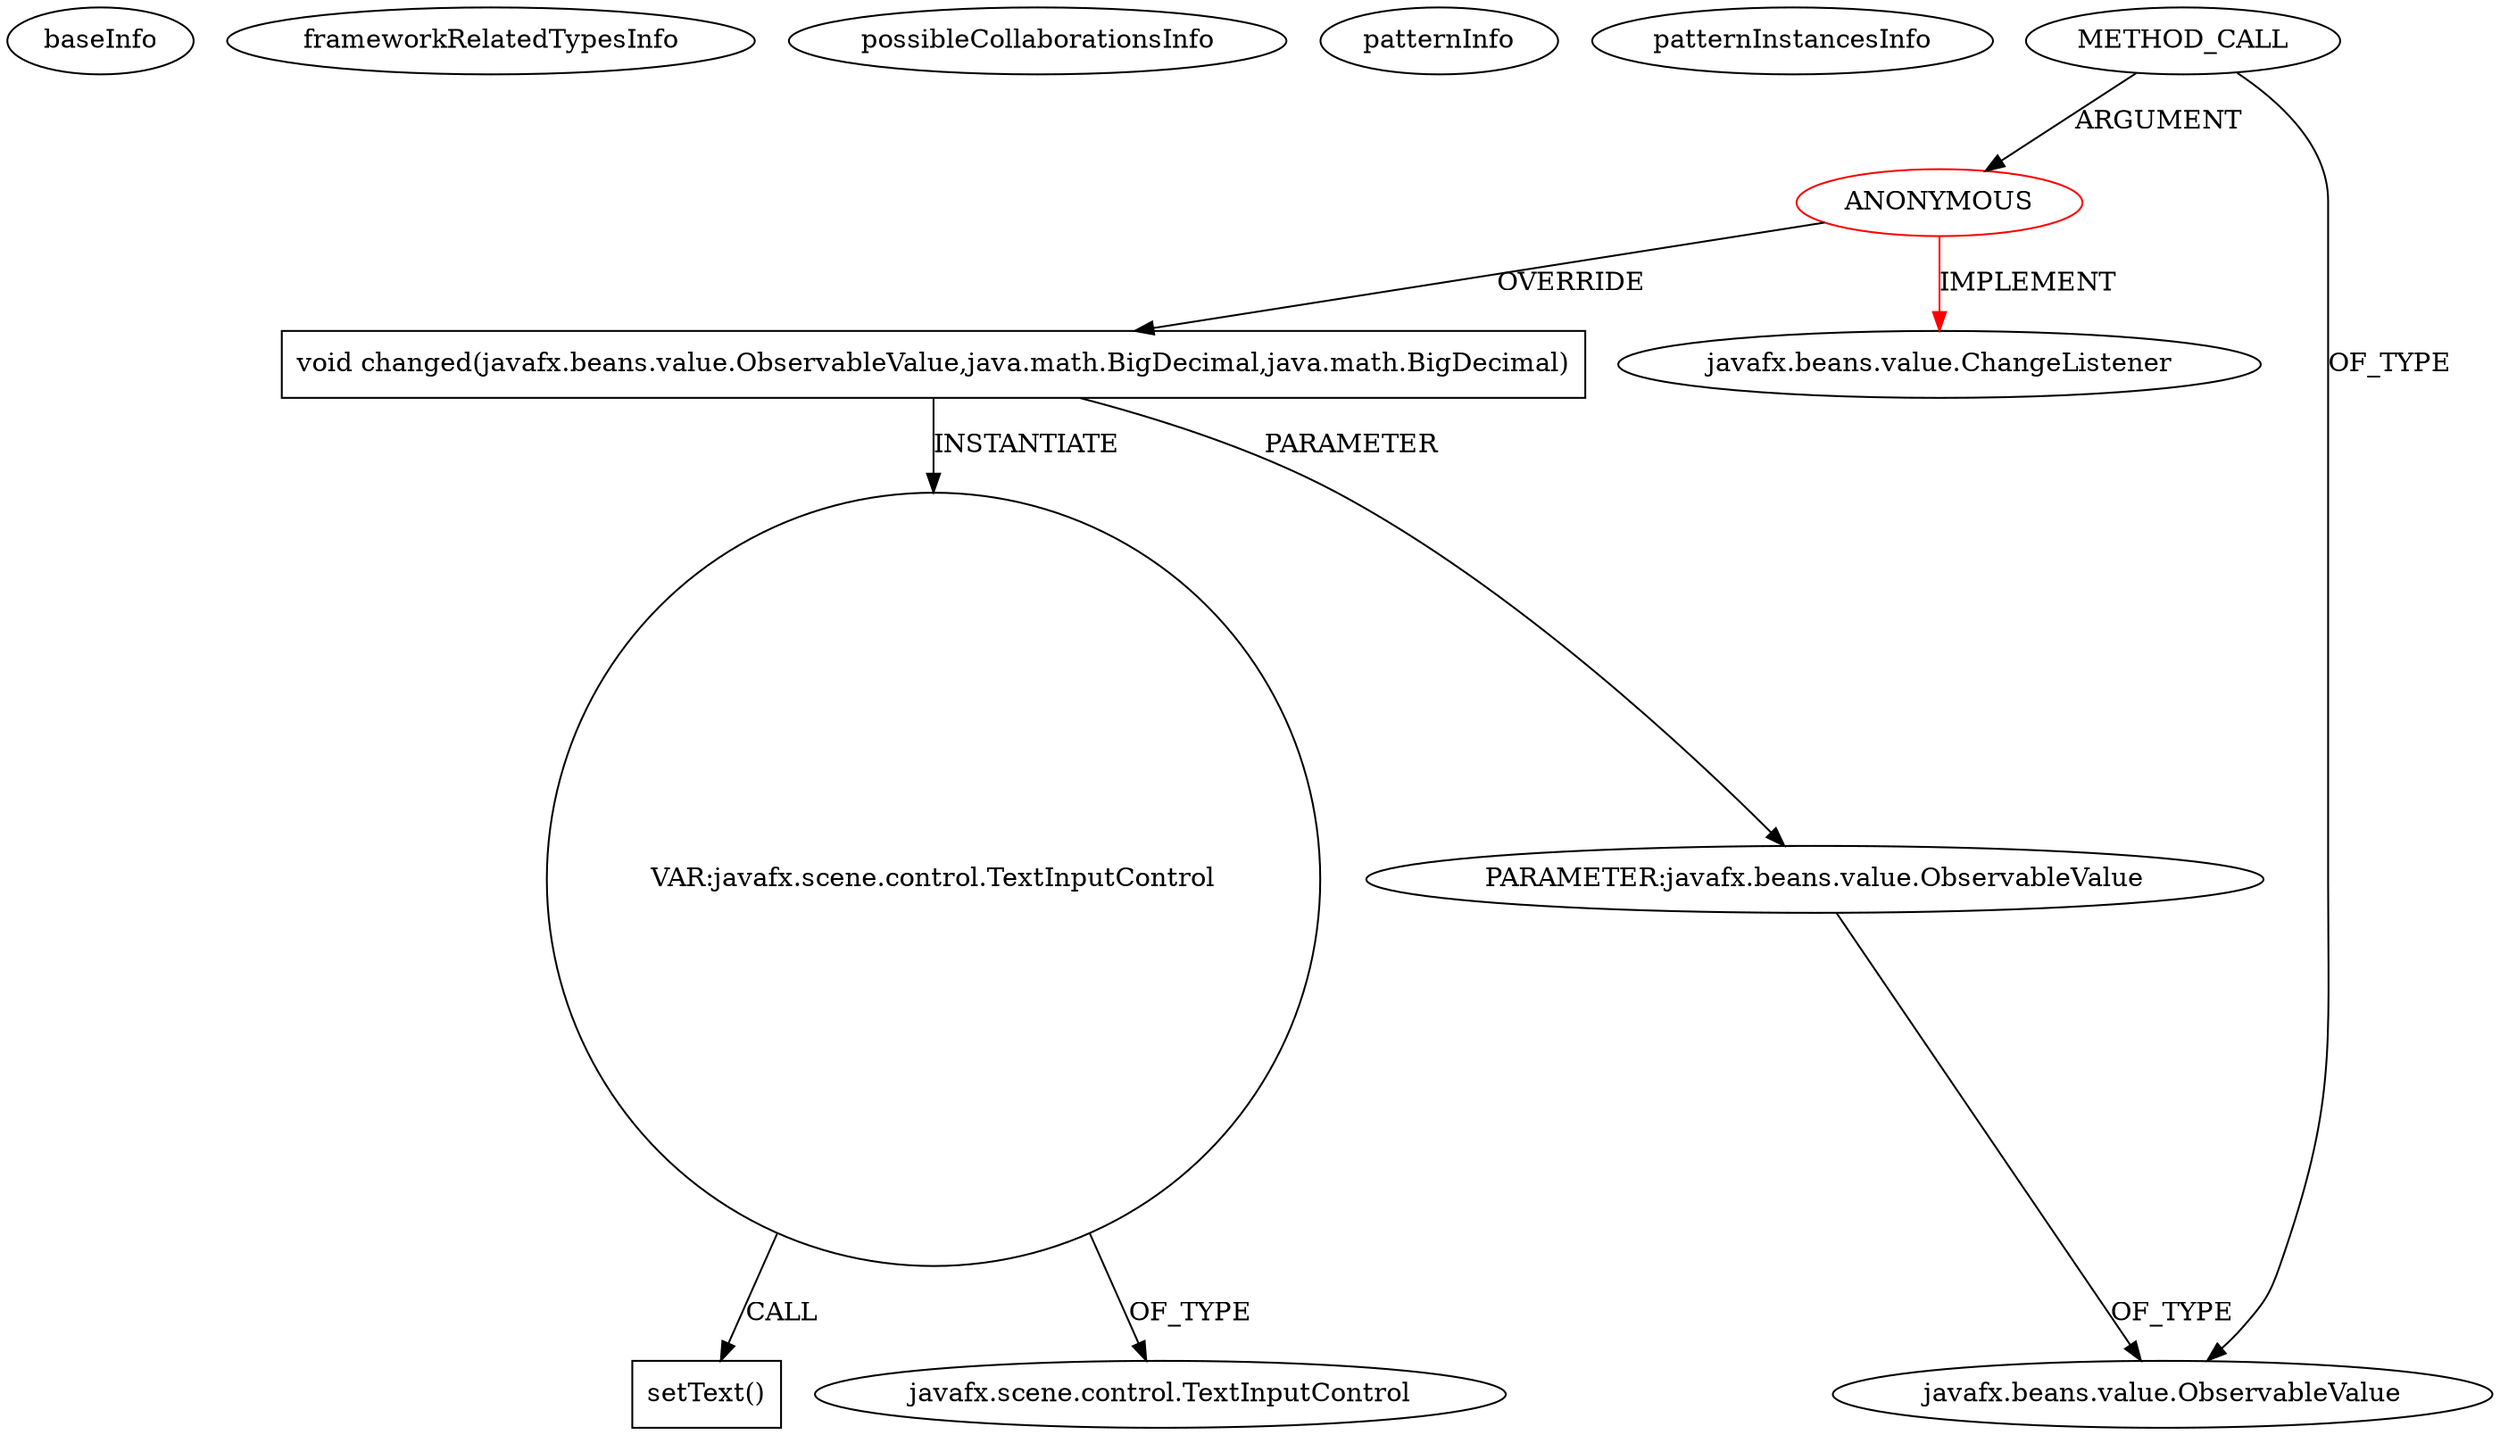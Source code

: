 digraph {
baseInfo[graphId=4439,category="pattern",isAnonymous=true,possibleRelation=false]
frameworkRelatedTypesInfo[0="javafx.beans.value.ChangeListener"]
possibleCollaborationsInfo[]
patternInfo[frequency=2.0,patternRootClient=0]
patternInstancesInfo[0="nandoacoelho-SGFP-Sistema-Gerenciador-Financeiro-Pessoal~/nandoacoelho-SGFP-Sistema-Gerenciador-Financeiro-Pessoal/SGFP-Sistema-Gerenciador-Financeiro-Pessoal-master/src/dados/NumberTextField.java~void initHandlers()~3738",1="rluu-cyclehunter~/rluu-cyclehunter/cyclehunter-javafx-master/src/main/java/com/ryanluu/cyclehunter/ui/NumberTextField.java~void initHandlers()~4046"]
4[label="void changed(javafx.beans.value.ObservableValue,java.math.BigDecimal,java.math.BigDecimal)",vertexType="OVERRIDING_METHOD_DECLARATION",isFrameworkType=false,shape=box]
7[label="VAR:javafx.scene.control.TextInputControl",vertexType="VARIABLE_EXPRESION",isFrameworkType=false,shape=circle]
0[label="ANONYMOUS",vertexType="ROOT_ANONYMOUS_DECLARATION",isFrameworkType=false,color=red]
1[label="javafx.beans.value.ChangeListener",vertexType="FRAMEWORK_INTERFACE_TYPE",isFrameworkType=false]
2[label="METHOD_CALL",vertexType="OUTSIDE_CALL",isFrameworkType=false]
5[label="PARAMETER:javafx.beans.value.ObservableValue",vertexType="PARAMETER_DECLARATION",isFrameworkType=false]
8[label="setText()",vertexType="INSIDE_CALL",isFrameworkType=false,shape=box]
9[label="javafx.scene.control.TextInputControl",vertexType="FRAMEWORK_CLASS_TYPE",isFrameworkType=false]
3[label="javafx.beans.value.ObservableValue",vertexType="FRAMEWORK_INTERFACE_TYPE",isFrameworkType=false]
5->3[label="OF_TYPE"]
4->7[label="INSTANTIATE"]
0->4[label="OVERRIDE"]
4->5[label="PARAMETER"]
7->9[label="OF_TYPE"]
0->1[label="IMPLEMENT",color=red]
2->3[label="OF_TYPE"]
2->0[label="ARGUMENT"]
7->8[label="CALL"]
}
